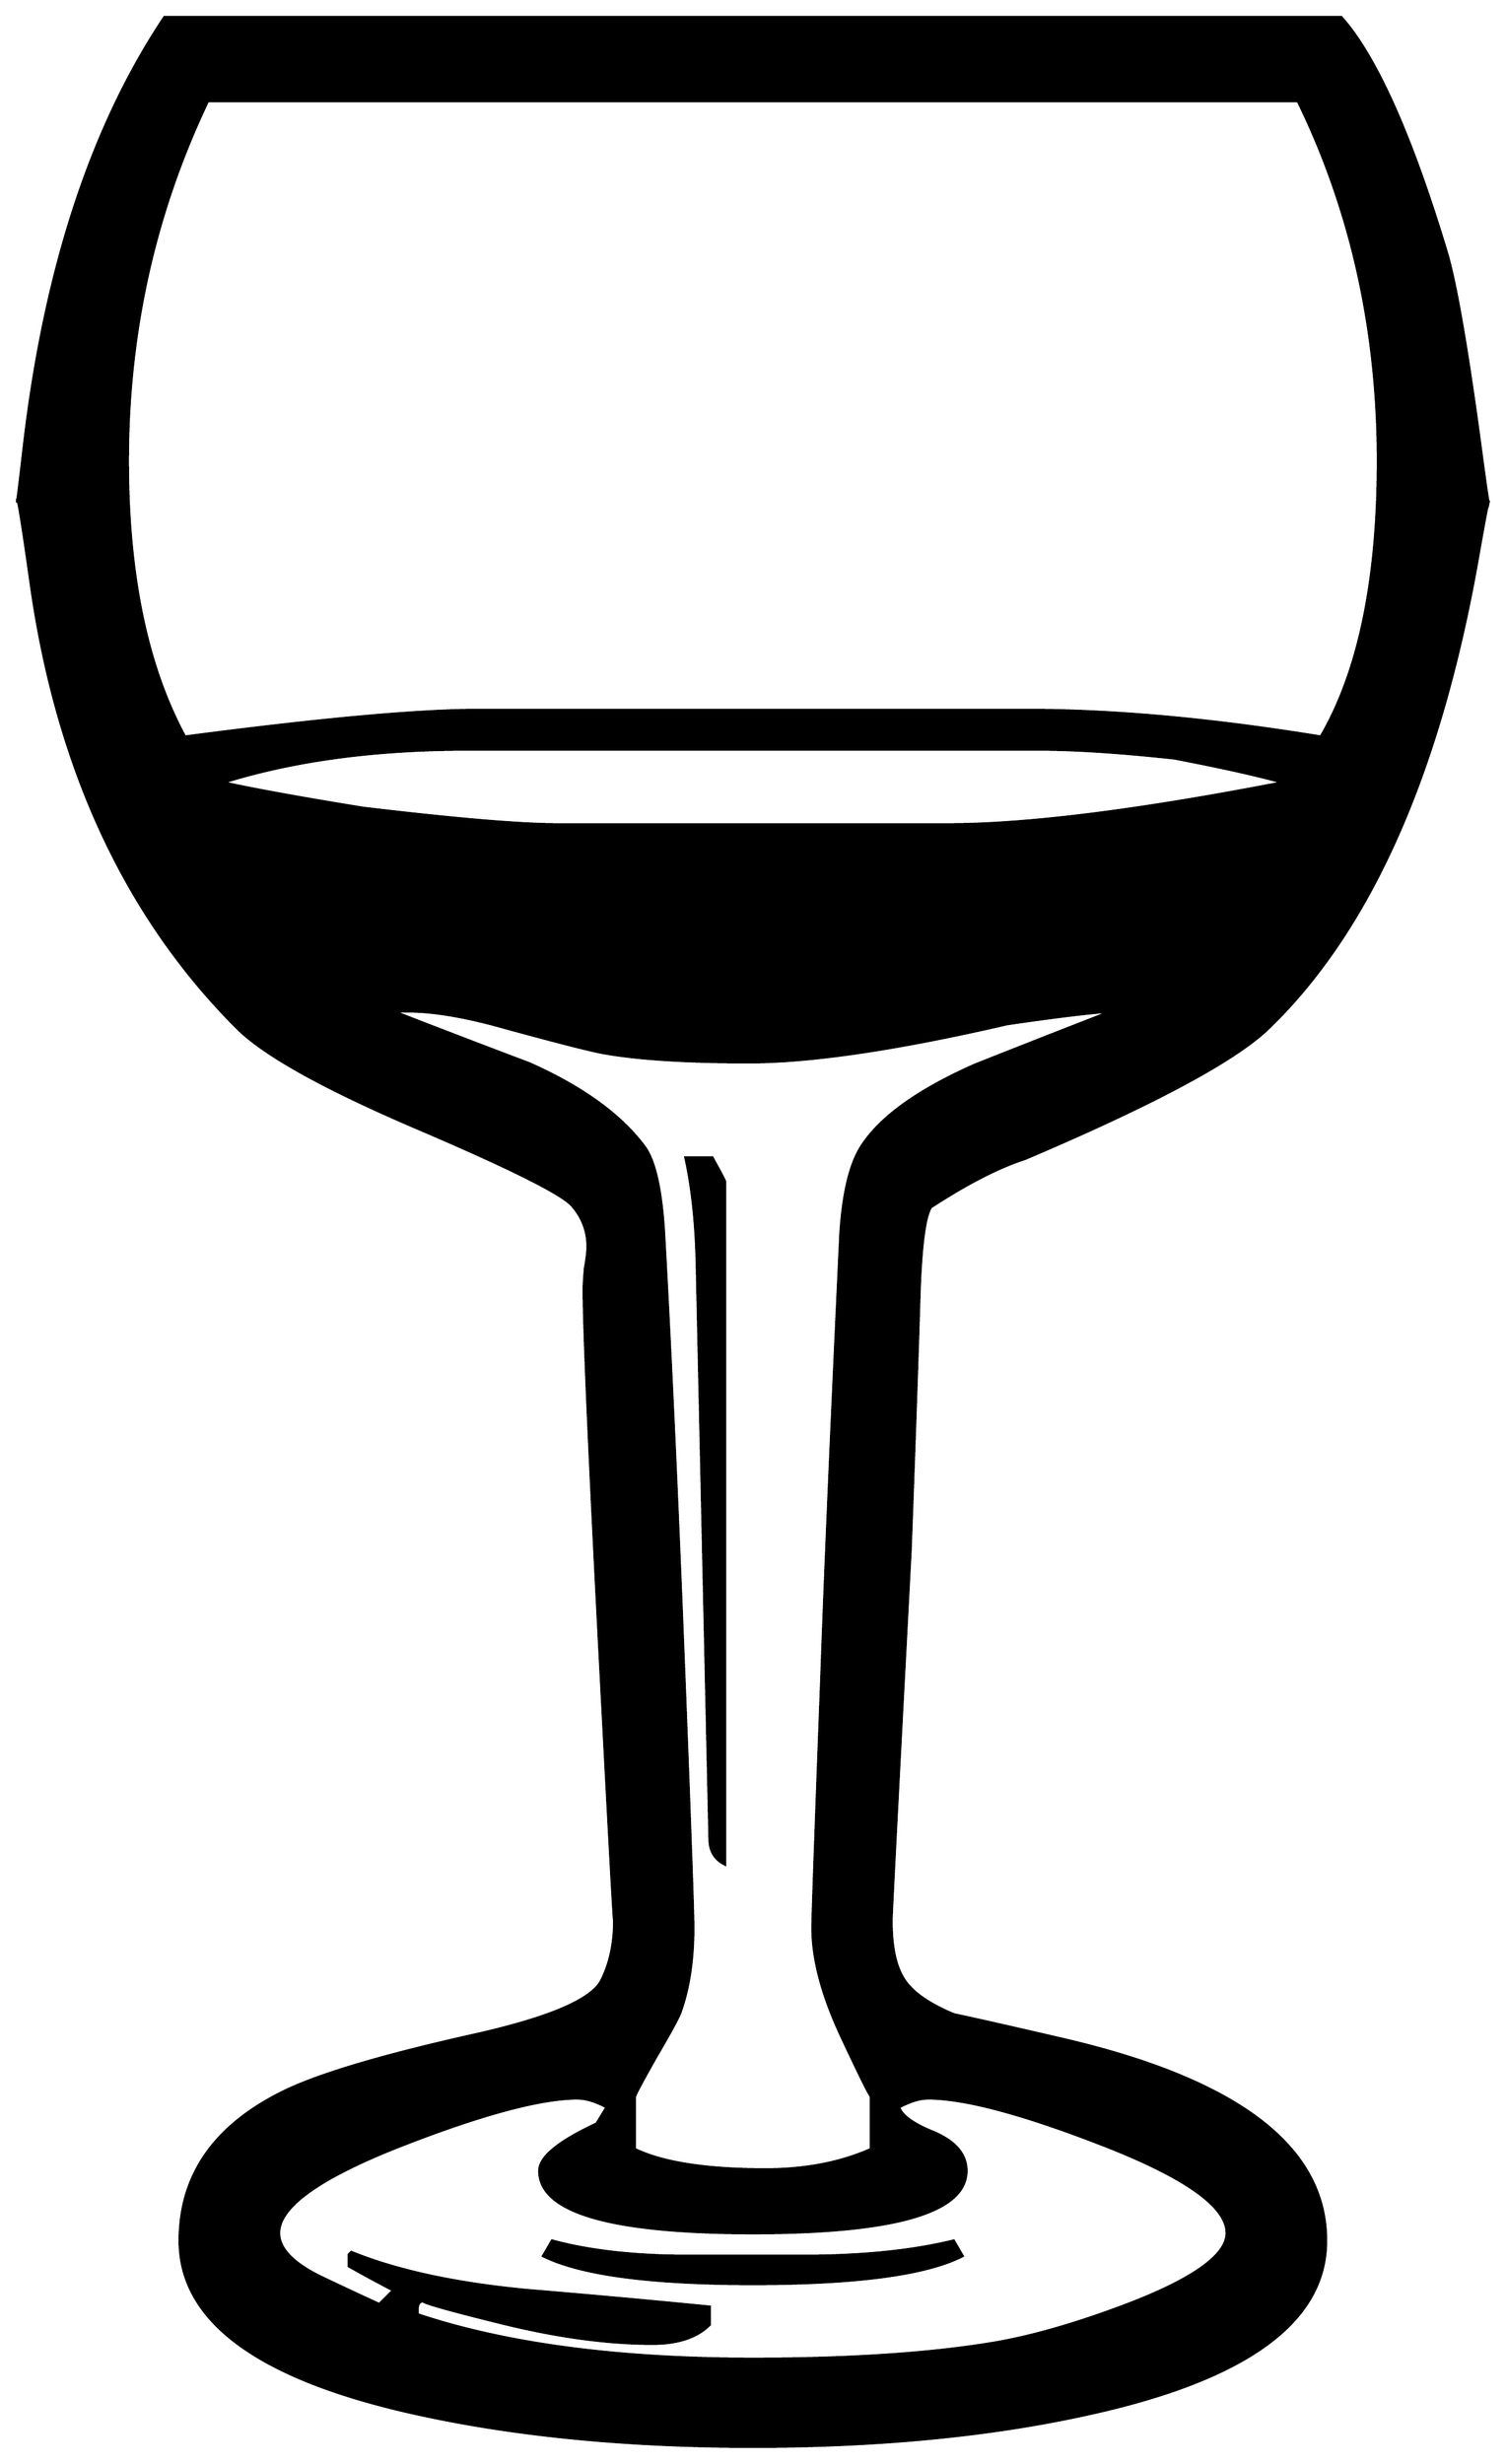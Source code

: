 


\begin{tikzpicture}[y=0.80pt, x=0.80pt, yscale=-1.0, xscale=1.0, inner sep=0pt, outer sep=0pt]
\begin{scope}[shift={(100.0,1699.0)},nonzero rule]
  \path[draw=.,fill=.,line width=1.600pt] (1240.0,-1150.0) ..
    controls (1240.0,-1152.667) and (1237.0,-1137.0) ..
    (1231.0,-1103.0) .. controls (1201.0,-935.0) and
    (1146.333,-812.667) .. (1067.0,-736.0) .. controls
    (1041.0,-710.667) and (977.0,-676.333) .. (875.0,-633.0) ..
    controls (854.333,-626.333) and (829.667,-613.667) .. (801.0,-595.0)
    .. controls (796.333,-587.667) and (793.333,-565.0) ..
    (792.0,-527.0) .. controls (790.667,-482.333) and (788.333,-415.0)
    .. (785.0,-325.0) .. controls (775.0,-135.667) and
    (770.0,-38.667) .. (770.0,-34.0) .. controls (770.0,-14.0) and
    (773.0,1.0) .. (779.0,11.0) .. controls (785.0,21.667) and
    (798.333,31.333) .. (819.0,40.0) .. controls (837.667,44.0) and
    (865.667,50.333) .. (903.0,59.0) .. controls (1042.333,91.0) and
    (1112.0,144.0) .. (1112.0,218.0) .. controls (1112.0,281.333)
    and (1050.333,326.667) .. (927.0,354.0) .. controls
    (849.667,371.333) and (761.0,380.0) .. (661.0,380.0) .. controls
    (561.667,380.0) and (473.0,371.333) .. (395.0,354.0) .. controls
    (271.667,326.667) and (210.0,281.333) .. (210.0,218.0) .. controls
    (210.0,167.333) and (236.333,128.667) .. (289.0,102.0) .. controls
    (316.333,88.0) and (367.333,72.667) .. (442.0,56.0) .. controls
    (501.333,42.667) and (534.667,28.333) .. (542.0,13.0) .. controls
    (548.667,-0.333) and (552.0,-16.0) .. (552.0,-34.0) .. controls
    (552.0,-26.0) and (548.0,-99.0) .. (540.0,-253.0) ..
    controls (532.0,-407.0) and (528.0,-499.333) .. (528.0,-530.0)
    .. controls (528.0,-534.0) and (528.333,-539.667) ..
    (529.0,-547.0) .. controls (530.333,-554.333) and (531.0,-560.0)
    .. (531.0,-564.0) .. controls (531.0,-576.0) and
    (527.0,-586.667) .. (519.0,-596.0) .. controls (511.0,-605.333)
    and (470.333,-625.667) .. (397.0,-657.0) .. controls
    (323.667,-688.333) and (276.333,-714.667) .. (255.0,-736.0) ..
    controls (167.667,-823.333) and (113.667,-939.333) .. (93.0,-1084.0)
    .. controls (85.667,-1136.0) and (82.0,-1158.0) ..
    (82.0,-1150.0) .. controls (82.0,-1148.0) and (83.667,-1161.333)
    .. (87.0,-1190.0) .. controls (103.0,-1330.667) and
    (140.0,-1444.333) .. (198.0,-1531.0) -- (1124.0,-1531.0) ..
    controls (1151.333,-1500.333) and (1179.0,-1438.667) ..
    (1207.0,-1346.0) .. controls (1214.333,-1321.333) and
    (1223.333,-1269.333) .. (1234.0,-1190.0) .. controls
    (1238.0,-1160.0) and (1240.0,-1146.667) .. (1240.0,-1150.0) --
    cycle(1153.0,-1182.0) .. controls (1153.0,-1284.667) and
    (1132.0,-1379.0) .. (1090.0,-1465.0) -- (232.0,-1465.0) ..
    controls (190.0,-1377.0) and (169.0,-1282.667) ..
    (169.0,-1182.0) .. controls (169.0,-1092.667) and
    (184.0,-1020.333) .. (214.0,-965.0) .. controls (320.667,-979.0)
    and (397.667,-986.0) .. (445.0,-986.0) -- (877.0,-986.0) ..
    controls (945.0,-986.0) and (1022.0,-979.0) ..
    (1108.0,-965.0) .. controls (1138.0,-1016.333) and
    (1153.0,-1088.667) .. (1153.0,-1182.0) -- cycle(1078.0,-929.0)
    .. controls (1059.333,-934.333) and (1031.0,-940.667) ..
    (993.0,-948.0) .. controls (950.333,-952.667) and (914.667,-955.0)
    .. (886.0,-955.0) -- (436.0,-955.0) .. controls
    (363.333,-955.0) and (299.333,-946.333) .. (244.0,-929.0) ..
    controls (268.0,-923.667) and (304.667,-917.0) .. (354.0,-909.0)
    .. controls (426.667,-900.333) and (477.667,-896.0) ..
    (507.0,-896.0) -- (815.0,-896.0) .. controls (877.0,-896.0)
    and (964.667,-907.0) .. (1078.0,-929.0) -- cycle(943.0,-749.0)
    .. controls (924.333,-747.667) and (897.0,-744.333) ..
    (861.0,-739.0) .. controls (774.333,-719.0) and (706.667,-709.0)
    .. (658.0,-709.0) .. controls (609.333,-709.0) and
    (571.667,-711.333) .. (545.0,-716.0) .. controls (536.333,-717.333)
    and (510.0,-724.0) .. (466.0,-736.0) .. controls
    (433.333,-745.333) and (406.333,-749.667) .. (385.0,-749.0) --
    (378.0,-749.0) .. controls (414.0,-735.0) and (449.667,-721.333)
    .. (485.0,-708.0) .. controls (527.0,-689.333) and
    (557.333,-667.333) .. (576.0,-642.0) .. controls (584.0,-630.667)
    and (589.0,-608.0) .. (591.0,-574.0) .. controls
    (596.333,-478.0) and (601.667,-361.667) .. (607.0,-225.0) ..
    controls (611.667,-105.667) and (614.0,-40.0) .. (614.0,-28.0)
    .. controls (614.0,-2.667) and (610.667,19.333) .. (604.0,38.0) ..
    controls (602.667,42.0) and (596.333,53.667) .. (585.0,73.0) ..
    controls (573.667,93.0) and (568.0,103.667) .. (568.0,105.0) --
    (568.0,146.0) .. controls (590.0,156.667) and (624.333,162.0) ..
    (671.0,162.0) .. controls (702.333,162.0) and (730.0,156.667) ..
    (754.0,146.0) -- (754.0,104.0) .. controls (754.0,106.0) and
    (746.333,90.667) .. (731.0,58.0) .. controls (715.667,25.333) and
    (708.0,-3.333) .. (708.0,-28.0) .. controls (708.0,-36.667) and
    (710.333,-102.333) .. (715.0,-225.0) .. controls (717.667,-302.333)
    and (722.667,-418.667) .. (730.0,-574.0) .. controls
    (732.0,-605.333) and (737.333,-628.0) .. (746.0,-642.0) ..
    controls (760.667,-665.333) and (790.667,-687.0) .. (836.0,-707.0)
    .. controls (871.333,-721.0) and (907.0,-735.0) ..
    (943.0,-749.0) -- cycle(1034.0,212.0) .. controls
    (1034.0,190.667) and (1000.0,167.0) .. (932.0,141.0) ..
    controls (871.333,117.667) and (827.0,106.0) .. (799.0,106.0) ..
    controls (792.333,106.0) and (784.667,108.333) .. (776.0,113.0) ..
    controls (778.0,119.667) and (787.333,126.333) .. (804.0,133.0) ..
    controls (820.667,140.333) and (829.0,150.333) .. (829.0,163.0) ..
    controls (829.0,195.667) and (773.0,212.0) .. (661.0,212.0) ..
    controls (549.0,212.0) and (493.0,195.667) .. (493.0,163.0) ..
    controls (493.0,152.333) and (508.0,140.0) .. (538.0,126.0) --
    (546.0,113.0) .. controls (537.333,108.333) and (529.667,106.0) ..
    (523.0,106.0) .. controls (495.0,106.0) and (450.667,117.667) ..
    (390.0,141.0) .. controls (322.0,167.0) and (288.0,190.667) ..
    (288.0,212.0) .. controls (288.0,224.0) and (298.667,235.333) ..
    (320.0,246.0) .. controls (335.333,253.333) and (351.0,260.667) ..
    (367.0,268.0) -- (378.0,257.0) .. controls (364.0,249.667) and
    (352.333,243.333) .. (343.0,238.0) -- (343.0,229.0) --
    (345.0,227.0) .. controls (381.0,241.667) and (427.333,251.667) ..
    (484.0,257.0) .. controls (532.0,261.0) and (579.667,265.333) ..
    (627.0,270.0) -- (627.0,284.0) .. controls (617.0,294.0) and
    (602.0,299.0) .. (582.0,299.0) .. controls (546.667,299.0) and
    (507.333,293.667) .. (464.0,283.0) .. controls (415.333,271.0) and
    (395.0,265.0) .. (403.0,265.0) .. controls (399.0,265.0) and
    (397.0,267.333) .. (397.0,272.0) -- (397.0,276.0) .. controls
    (467.0,299.333) and (555.0,311.0) .. (661.0,311.0) .. controls
    (738.333,311.0) and (802.333,306.667) .. (853.0,298.0) .. controls
    (883.0,292.667) and (917.333,282.667) .. (956.0,268.0) .. controls
    (1008.0,248.0) and (1034.0,229.333) .. (1034.0,212.0) --
    cycle(639.0,-78.0) .. controls (631.0,-82.0) and
    (627.0,-88.667) .. (627.0,-98.0) -- (617.0,-549.0) .. controls
    (616.333,-581.667) and (613.333,-610.0) .. (608.0,-634.0) --
    (629.0,-634.0) .. controls (635.667,-622.0) and (639.0,-615.667)
    .. (639.0,-615.0) -- (639.0,-78.0) -- cycle(826.0,230.0) ..
    controls (797.333,244.667) and (742.333,252.0) .. (661.0,252.0) ..
    controls (580.333,252.0) and (525.333,244.667) .. (496.0,230.0) --
    (503.0,218.0) .. controls (532.333,226.0) and (568.0,230.0) ..
    (610.0,230.0) -- (701.0,230.0) .. controls (747.0,230.0) and
    (786.333,226.0) .. (819.0,218.0) -- (826.0,230.0) -- cycle;
\end{scope}

\end{tikzpicture}

